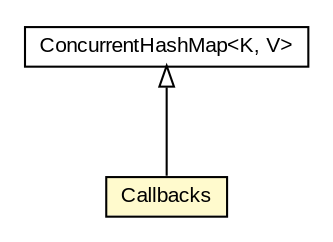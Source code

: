 #!/usr/local/bin/dot
#
# Class diagram 
# Generated by UMLGraph version 5.3 (http://www.umlgraph.org/)
#

digraph G {
	edge [fontname="arial",fontsize=10,labelfontname="arial",labelfontsize=10];
	node [fontname="arial",fontsize=10,shape=plaintext];
	nodesep=0.25;
	ranksep=0.5;
	// context.arch.subscriber.Callbacks
	c129806 [label=<<table title="context.arch.subscriber.Callbacks" border="0" cellborder="1" cellspacing="0" cellpadding="2" port="p" bgcolor="lemonChiffon" href="./Callbacks.html">
		<tr><td><table border="0" cellspacing="0" cellpadding="1">
<tr><td align="center" balign="center"> Callbacks </td></tr>
		</table></td></tr>
		</table>>, fontname="arial", fontcolor="black", fontsize=10.0];
	//context.arch.subscriber.Callbacks extends java.util.concurrent.ConcurrentHashMap<java.lang.String, context.arch.subscriber.Callback>
	c129902:p -> c129806:p [dir=back,arrowtail=empty];
	// java.util.concurrent.ConcurrentHashMap<K, V>
	c129902 [label=<<table title="java.util.concurrent.ConcurrentHashMap" border="0" cellborder="1" cellspacing="0" cellpadding="2" port="p" href="http://java.sun.com/j2se/1.4.2/docs/api/java/util/concurrent/ConcurrentHashMap.html">
		<tr><td><table border="0" cellspacing="0" cellpadding="1">
<tr><td align="center" balign="center"> ConcurrentHashMap&lt;K, V&gt; </td></tr>
		</table></td></tr>
		</table>>, fontname="arial", fontcolor="black", fontsize=10.0];
}

